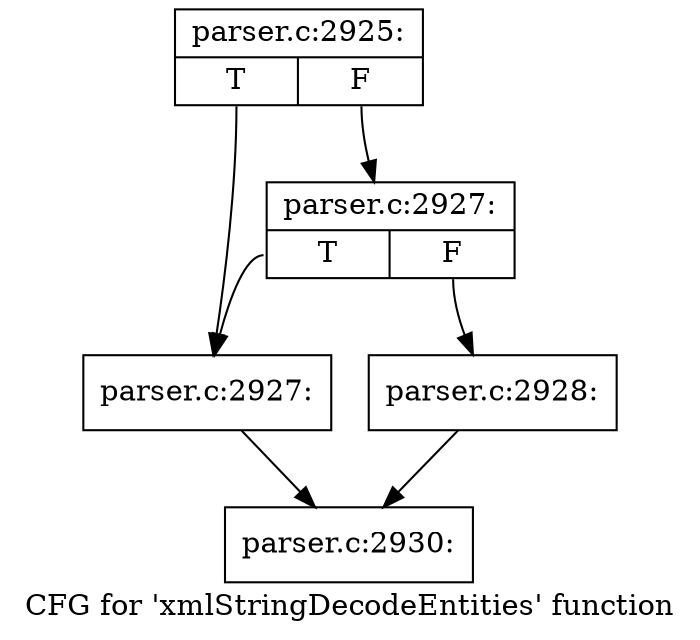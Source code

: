 digraph "CFG for 'xmlStringDecodeEntities' function" {
	label="CFG for 'xmlStringDecodeEntities' function";

	Node0x5800e70 [shape=record,label="{parser.c:2925:|{<s0>T|<s1>F}}"];
	Node0x5800e70:s0 -> Node0x582c7f0;
	Node0x5800e70:s1 -> Node0x582c890;
	Node0x582c890 [shape=record,label="{parser.c:2927:|{<s0>T|<s1>F}}"];
	Node0x582c890:s0 -> Node0x582c7f0;
	Node0x582c890:s1 -> Node0x582c840;
	Node0x582c7f0 [shape=record,label="{parser.c:2927:}"];
	Node0x582c7f0 -> Node0x5800dd0;
	Node0x582c840 [shape=record,label="{parser.c:2928:}"];
	Node0x582c840 -> Node0x5800dd0;
	Node0x5800dd0 [shape=record,label="{parser.c:2930:}"];
}
